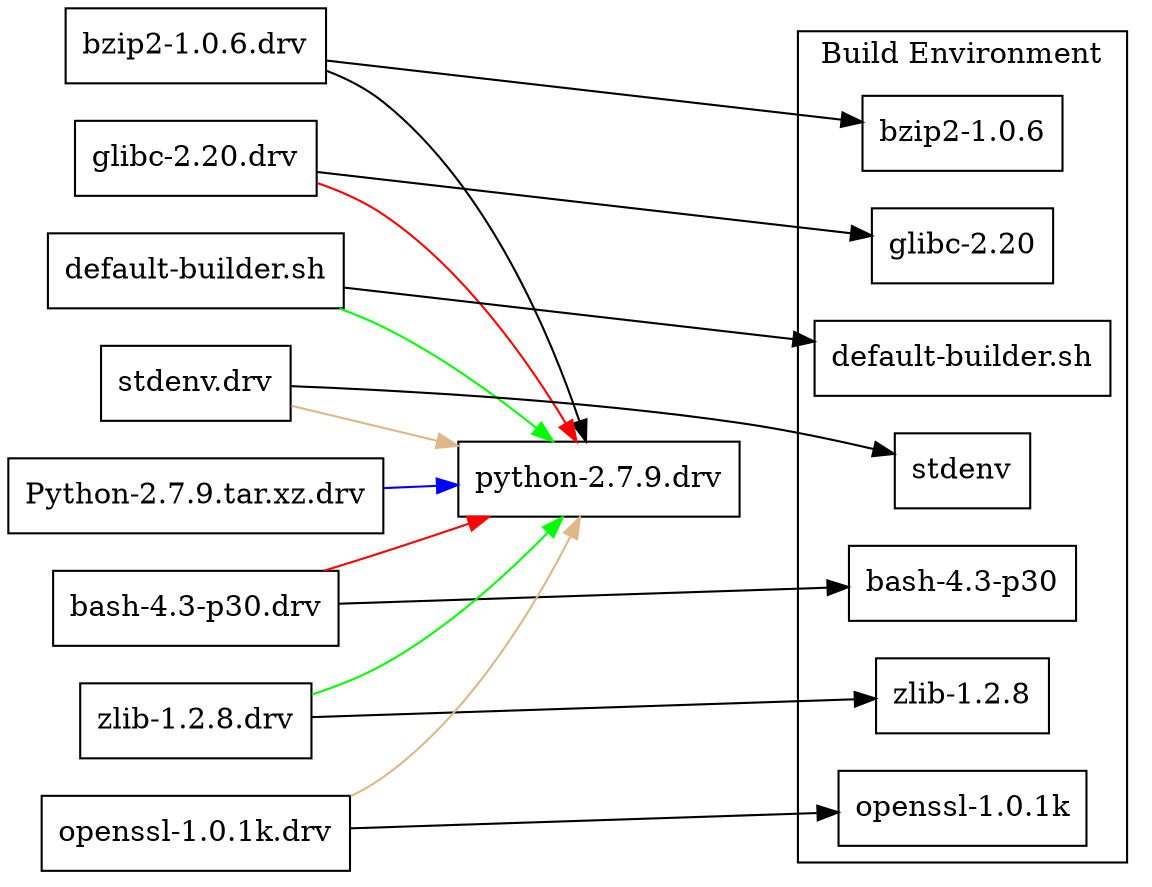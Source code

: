 digraph G { bgcolor="transparent";
        rankdir=LR;
        

//subgraph cluster_src {

{ rank=source;
        
"/nix/store/13gnii6g05c1p5ixf22la1fqwd9nbjv5-bzip2-1.0.6.drv" [label = "bzip2-1.0.6.drv", shape = box, style = filled, fillcolor = "#ffffff"];
"/nix/store/3m5zq1f38mdk51ks25hz8pnl99hq6j5k-glibc-2.20.drv" [label = "glibc-2.20.drv", shape = box, style = filled, fillcolor = "#ffffff"];
"/nix/store/9krlzvny65gdc8s7kpb6lkx8cd02c25b-default-builder.sh" [label = "default-builder.sh", shape = box, style = filled, fillcolor = "#ffffff"];
//"/nix/store/cfk04ans56xql9l6waqhqzzd60g9rzxi-search-path.patch" [label = "search-path.patch", shape = box, style = filled, fillcolor = "#ffffff"];
//"/nix/store/dfyfzha1vnab8kfnxi99v9ikfdfnpm7k-deterministic-build.patch" [label = "deterministic-build.patch", shape = box, style = filled, fillcolor = "#ffffff"];
"/nix/store/dvwxmfrlm8ffcy3yp0q6p96cy9h30h1w-stdenv.drv" [label = "stdenv.drv", shape = box, style = filled, fillcolor = "#ffffff"];
//"/nix/store/dxscwf37hgq0xafs54h0c8xx47vg6d5g-nix-store-mtime.patch" [label = "nix-store-mtime.patch", shape = box, style = filled, fillcolor = "#ffffff"];
"/nix/store/gxyihp1gmhxd70b5fccgzw32gbx5zw1r-bash-4.3-p30.drv" [label = "bash-4.3-p30.drv", shape = box, style = filled, fillcolor = "#ffffff"];
"/nix/store/jwimr2d5xlbhicl42k9qvyqggcacqk66-zlib-1.2.8.drv" [label = "zlib-1.2.8.drv", shape = box, style = filled, fillcolor = "#ffffff"];
"/nix/store/lv2cxjhwxfs2srl1gl1bfx3wcyyqxgnh-Python-2.7.9.tar.xz.drv" [label = "Python-2.7.9.tar.xz.drv", shape = box, style = filled, fillcolor = "#ffffff"];
//"/nix/store/r1hv4qbvhxczjp5qv4zar964qh64kv7r-setup-hook.sh" [label = "setup-hook.sh", shape = box, style = filled, fillcolor = "#ffffff"];
"/nix/store/y3yhyfzcwxdsczh0nics4dfgbqs8p21s-openssl-1.0.1k.drv" [label = "openssl-1.0.1k.drv", shape = box, style = filled, fillcolor = "#ffffff"];
}

{ rank=same;

"/nix/store/xygg3wqnxdi8v3xhk3ks57kdsxlri2l8-python-2.7.9.drv" [label = "python-2.7.9.drv", shape = box, style = filled, fillcolor = "#ffffff"];

}

"/nix/store/13gnii6g05c1p5ixf22la1fqwd9nbjv5-bzip2-1.0.6.drv" -> "/nix/store/xygg3wqnxdi8v3xhk3ks57kdsxlri2l8-python-2.7.9.drv" [color = "black"];
"/nix/store/3m5zq1f38mdk51ks25hz8pnl99hq6j5k-glibc-2.20.drv" -> "/nix/store/xygg3wqnxdi8v3xhk3ks57kdsxlri2l8-python-2.7.9.drv" [color = "red"];
"/nix/store/9krlzvny65gdc8s7kpb6lkx8cd02c25b-default-builder.sh" -> "/nix/store/xygg3wqnxdi8v3xhk3ks57kdsxlri2l8-python-2.7.9.drv" [color = "green"];
//"/nix/store/cfk04ans56xql9l6waqhqzzd60g9rzxi-search-path.patch" -> "/nix/store/xygg3wqnxdi8v3xhk3ks57kdsxlri2l8-python-2.7.9.drv" [color = "blue"];
//"/nix/store/dfyfzha1vnab8kfnxi99v9ikfdfnpm7k-deterministic-build.patch" -> "/nix/store/xygg3wqnxdi8v3xhk3ks57kdsxlri2l8-python-2.7.9.drv" [color = "magenta"];
"/nix/store/dvwxmfrlm8ffcy3yp0q6p96cy9h30h1w-stdenv.drv" -> "/nix/store/xygg3wqnxdi8v3xhk3ks57kdsxlri2l8-python-2.7.9.drv" [color = "burlywood"];
//"/nix/store/dxscwf37hgq0xafs54h0c8xx47vg6d5g-nix-store-mtime.patch" -> "/nix/store/xygg3wqnxdi8v3xhk3ks57kdsxlri2l8-python-2.7.9.drv" [color = "black"];
"/nix/store/gxyihp1gmhxd70b5fccgzw32gbx5zw1r-bash-4.3-p30.drv" -> "/nix/store/xygg3wqnxdi8v3xhk3ks57kdsxlri2l8-python-2.7.9.drv" [color = "red"];
"/nix/store/jwimr2d5xlbhicl42k9qvyqggcacqk66-zlib-1.2.8.drv" -> "/nix/store/xygg3wqnxdi8v3xhk3ks57kdsxlri2l8-python-2.7.9.drv" [color = "green"];
"/nix/store/lv2cxjhwxfs2srl1gl1bfx3wcyyqxgnh-Python-2.7.9.tar.xz.drv" -> "/nix/store/xygg3wqnxdi8v3xhk3ks57kdsxlri2l8-python-2.7.9.drv" [color = "blue"];
//"/nix/store/r1hv4qbvhxczjp5qv4zar964qh64kv7r-setup-hook.sh" -> "/nix/store/xygg3wqnxdi8v3xhk3ks57kdsxlri2l8-python-2.7.9.drv" [color = "magenta"];
"/nix/store/y3yhyfzcwxdsczh0nics4dfgbqs8p21s-openssl-1.0.1k.drv" -> "/nix/store/xygg3wqnxdi8v3xhk3ks57kdsxlri2l8-python-2.7.9.drv" [color = "burlywood"];


//}


subgraph cluster_2  {
        label = "Build Environment";

{ rank=sink;

"view-13gnii6g05c1p5ixf22la1fqwd9nbjv5-bzip2-1.0.6.drv" [label = "bzip2-1.0.6", shape = box, style = filled, fillcolor = "#ffffff"];
"view-3m5zq1f38mdk51ks25hz8pnl99hq6j5k-glibc-2.20.drv" [label = "glibc-2.20", shape = box, style = filled, fillcolor = "#ffffff"];
"view-9krlzvny65gdc8s7kpb6lkx8cd02c25b-default-builder.sh" [label = "default-builder.sh", shape = box, style = filled, fillcolor = "#ffffff"];
"view-dvwxmfrlm8ffcy3yp0q6p96cy9h30h1w-stdenv.drv" [label = "stdenv", shape = box, style = filled, fillcolor = "#ffffff"];
"view-gxyihp1gmhxd70b5fccgzw32gbx5zw1r-bash-4.3-p30.drv" [label = "bash-4.3-p30", shape = box, style = filled, fillcolor = "#ffffff"];
"view-jwimr2d5xlbhicl42k9qvyqggcacqk66-zlib-1.2.8.drv" [label = "zlib-1.2.8", shape = box, style = filled, fillcolor = "#ffffff"];
//"view-lv2cxjhwxfs2srl1gl1bfx3wcyyqxgnh-Python-2.7.9.tar.xz.drv" [label = "Python-2.7.9.tar.xz", shape = box, style = filled, fillcolor = "#ffffff"];
"view-y3yhyfzcwxdsczh0nics4dfgbqs8p21s-openssl-1.0.1k.drv" [label = "openssl-1.0.1k", shape = box, style = filled, fillcolor = "#ffffff"];

}

"/nix/store/13gnii6g05c1p5ixf22la1fqwd9nbjv5-bzip2-1.0.6.drv"           -> "view-13gnii6g05c1p5ixf22la1fqwd9nbjv5-bzip2-1.0.6.drv" [color = "black"];
"/nix/store/3m5zq1f38mdk51ks25hz8pnl99hq6j5k-glibc-2.20.drv"            -> "view-3m5zq1f38mdk51ks25hz8pnl99hq6j5k-glibc-2.20.drv" [color = "black"];
"/nix/store/9krlzvny65gdc8s7kpb6lkx8cd02c25b-default-builder.sh"        -> "view-9krlzvny65gdc8s7kpb6lkx8cd02c25b-default-builder.sh" [color = "black"];
"/nix/store/dvwxmfrlm8ffcy3yp0q6p96cy9h30h1w-stdenv.drv"                -> "view-dvwxmfrlm8ffcy3yp0q6p96cy9h30h1w-stdenv.drv" [color = "black"];
"/nix/store/gxyihp1gmhxd70b5fccgzw32gbx5zw1r-bash-4.3-p30.drv"          -> "view-gxyihp1gmhxd70b5fccgzw32gbx5zw1r-bash-4.3-p30.drv" [color = "black"];
"/nix/store/jwimr2d5xlbhicl42k9qvyqggcacqk66-zlib-1.2.8.drv"            -> "view-jwimr2d5xlbhicl42k9qvyqggcacqk66-zlib-1.2.8.drv" [color = "black"];
//"/nix/store/lv2cxjhwxfs2srl1gl1bfx3wcyyqxgnh-Python-2.7.9.tar.xz.drv" -> "view-lv2cxjhwxfs2srl1gl1bfx3wcyyqxgnh-Python-2.7.9.tar.xz.drv" [color = "black"];
"/nix/store/y3yhyfzcwxdsczh0nics4dfgbqs8p21s-openssl-1.0.1k.drv"        -> "view-y3yhyfzcwxdsczh0nics4dfgbqs8p21s-openssl-1.0.1k.drv" [color = "black"];

}

"/nix/store/xygg3wqnxdi8v3xhk3ks57kdsxlri2l8-python-2.7.9.drv" -> "view-13gnii6g05c1p5ixf22la1fqwd9nbjv5-bzip2-1.0.6.drv" [color = "black", style = invis];
"/nix/store/xygg3wqnxdi8v3xhk3ks57kdsxlri2l8-python-2.7.9.drv" -> "view-3m5zq1f38mdk51ks25hz8pnl99hq6j5k-glibc-2.20.drv" [color = "black", style = invis];
"/nix/store/xygg3wqnxdi8v3xhk3ks57kdsxlri2l8-python-2.7.9.drv" -> "view-9krlzvny65gdc8s7kpb6lkx8cd02c25b-default-builder.sh" [color = "black", style = invis];
"/nix/store/xygg3wqnxdi8v3xhk3ks57kdsxlri2l8-python-2.7.9.drv" -> "view-dvwxmfrlm8ffcy3yp0q6p96cy9h30h1w-stdenv.drv" [color = "black", style = invis];
"/nix/store/xygg3wqnxdi8v3xhk3ks57kdsxlri2l8-python-2.7.9.drv" -> "view-gxyihp1gmhxd70b5fccgzw32gbx5zw1r-bash-4.3-p30.drv" [color = "black", style = invis];
"/nix/store/xygg3wqnxdi8v3xhk3ks57kdsxlri2l8-python-2.7.9.drv" -> "view-jwimr2d5xlbhicl42k9qvyqggcacqk66-zlib-1.2.8.drv" [color = "black", style = invis];
"/nix/store/xygg3wqnxdi8v3xhk3ks57kdsxlri2l8-python-2.7.9.drv" -> "view-y3yhyfzcwxdsczh0nics4dfgbqs8p21s-openssl-1.0.1k.drv" [color = "black", style = invis];


}
